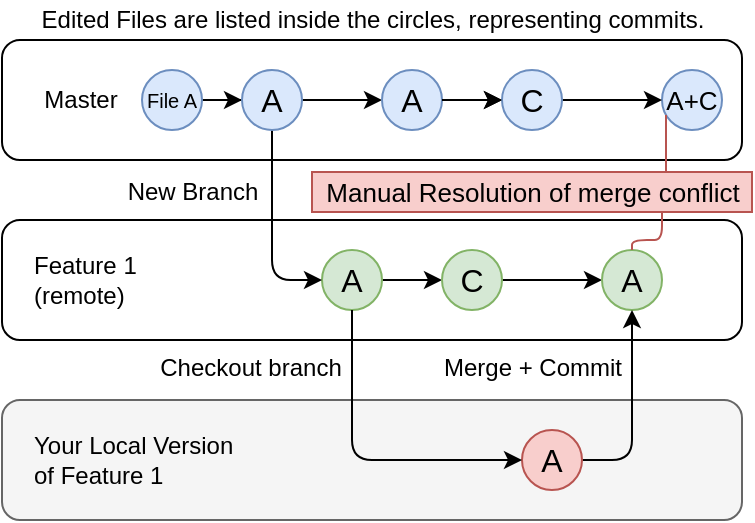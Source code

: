 <mxfile version="12.9.13" type="device"><diagram id="EzFtWqC5daD_IkPrDhh-" name="Page-1"><mxGraphModel dx="518" dy="389" grid="1" gridSize="10" guides="1" tooltips="1" connect="1" arrows="1" fold="1" page="1" pageScale="1" pageWidth="850" pageHeight="1100" math="0" shadow="0"><root><mxCell id="0"/><mxCell id="1" parent="0"/><mxCell id="GtR6QpdzJUDqf2qEIXxg-3" value="" style="rounded=1;whiteSpace=wrap;html=1;" parent="1" vertex="1"><mxGeometry x="120" y="250" width="370" height="60" as="geometry"/></mxCell><mxCell id="GtR6QpdzJUDqf2qEIXxg-16" value="" style="edgeStyle=orthogonalEdgeStyle;rounded=1;orthogonalLoop=1;jettySize=auto;html=1;" parent="1" source="GtR6QpdzJUDqf2qEIXxg-1" target="GtR6QpdzJUDqf2qEIXxg-15" edge="1"><mxGeometry relative="1" as="geometry"/></mxCell><mxCell id="GtR6QpdzJUDqf2qEIXxg-1" value="&lt;span style=&quot;font-size: 16px;&quot;&gt;A&lt;/span&gt;" style="ellipse;whiteSpace=wrap;html=1;aspect=fixed;fillColor=#d5e8d4;strokeColor=#82b366;fontSize=16;" parent="1" vertex="1"><mxGeometry x="280" y="265" width="30" height="30" as="geometry"/></mxCell><mxCell id="GtR6QpdzJUDqf2qEIXxg-18" value="" style="edgeStyle=orthogonalEdgeStyle;rounded=1;orthogonalLoop=1;jettySize=auto;html=1;" parent="1" source="GtR6QpdzJUDqf2qEIXxg-15" target="GtR6QpdzJUDqf2qEIXxg-17" edge="1"><mxGeometry relative="1" as="geometry"/></mxCell><mxCell id="GtR6QpdzJUDqf2qEIXxg-15" value="&lt;span style=&quot;font-size: 16px;&quot;&gt;C&lt;/span&gt;" style="ellipse;whiteSpace=wrap;html=1;aspect=fixed;fillColor=#d5e8d4;strokeColor=#82b366;fontSize=16;" parent="1" vertex="1"><mxGeometry x="340" y="265" width="30" height="30" as="geometry"/></mxCell><mxCell id="GtR6QpdzJUDqf2qEIXxg-17" value="&lt;span style=&quot;font-size: 16px;&quot;&gt;A&lt;/span&gt;" style="ellipse;whiteSpace=wrap;html=1;aspect=fixed;fillColor=#d5e8d4;strokeColor=#82b366;fontSize=16;" parent="1" vertex="1"><mxGeometry x="420" y="265" width="30" height="30" as="geometry"/></mxCell><mxCell id="GtR6QpdzJUDqf2qEIXxg-4" value="Feature 1&lt;br&gt;(remote)" style="text;html=1;align=left;verticalAlign=middle;resizable=0;points=[];autosize=1;" parent="1" vertex="1"><mxGeometry x="134" y="265" width="70" height="30" as="geometry"/></mxCell><mxCell id="GtR6QpdzJUDqf2qEIXxg-5" value="" style="rounded=1;whiteSpace=wrap;html=1;fillColor=#f5f5f5;strokeColor=#666666;fontColor=#333333;" parent="1" vertex="1"><mxGeometry x="120" y="340" width="370" height="60" as="geometry"/></mxCell><mxCell id="GtR6QpdzJUDqf2qEIXxg-19" style="edgeStyle=orthogonalEdgeStyle;rounded=1;orthogonalLoop=1;jettySize=auto;html=1;entryX=0.5;entryY=1;entryDx=0;entryDy=0;" parent="1" source="GtR6QpdzJUDqf2qEIXxg-6" target="GtR6QpdzJUDqf2qEIXxg-17" edge="1"><mxGeometry relative="1" as="geometry"/></mxCell><mxCell id="GtR6QpdzJUDqf2qEIXxg-6" value="&lt;span style=&quot;font-size: 16px&quot;&gt;A&lt;/span&gt;" style="ellipse;whiteSpace=wrap;html=1;aspect=fixed;fillColor=#f8cecc;strokeColor=#b85450;fontSize=16;" parent="1" vertex="1"><mxGeometry x="380" y="355" width="30" height="30" as="geometry"/></mxCell><mxCell id="GtR6QpdzJUDqf2qEIXxg-7" value="Your Local Version &lt;br&gt;of Feature 1" style="text;html=1;align=left;verticalAlign=middle;resizable=0;points=[];autosize=1;" parent="1" vertex="1"><mxGeometry x="134" y="355" width="120" height="30" as="geometry"/></mxCell><mxCell id="GtR6QpdzJUDqf2qEIXxg-8" value="" style="rounded=1;whiteSpace=wrap;html=1;" parent="1" vertex="1"><mxGeometry x="120" y="160" width="370" height="60" as="geometry"/></mxCell><mxCell id="GtR6QpdzJUDqf2qEIXxg-12" style="edgeStyle=orthogonalEdgeStyle;rounded=0;orthogonalLoop=1;jettySize=auto;html=1;" parent="1" source="GtR6QpdzJUDqf2qEIXxg-9" target="GtR6QpdzJUDqf2qEIXxg-11" edge="1"><mxGeometry relative="1" as="geometry"/></mxCell><mxCell id="GtR6QpdzJUDqf2qEIXxg-9" value="&lt;font style=&quot;font-size: 10px&quot;&gt;File A&lt;/font&gt;" style="ellipse;whiteSpace=wrap;html=1;aspect=fixed;fillColor=#dae8fc;strokeColor=#6c8ebf;align=center;" parent="1" vertex="1"><mxGeometry x="190" y="175" width="30" height="30" as="geometry"/></mxCell><mxCell id="GtR6QpdzJUDqf2qEIXxg-10" value="Master" style="text;html=1;align=center;verticalAlign=middle;resizable=0;points=[];autosize=1;" parent="1" vertex="1"><mxGeometry x="134" y="180" width="50" height="20" as="geometry"/></mxCell><mxCell id="GtR6QpdzJUDqf2qEIXxg-13" style="edgeStyle=orthogonalEdgeStyle;rounded=1;orthogonalLoop=1;jettySize=auto;html=1;entryX=0;entryY=0.5;entryDx=0;entryDy=0;" parent="1" source="GtR6QpdzJUDqf2qEIXxg-11" target="GtR6QpdzJUDqf2qEIXxg-1" edge="1"><mxGeometry relative="1" as="geometry"><Array as="points"><mxPoint x="255" y="280"/></Array></mxGeometry></mxCell><mxCell id="GtR6QpdzJUDqf2qEIXxg-22" style="edgeStyle=orthogonalEdgeStyle;rounded=1;orthogonalLoop=1;jettySize=auto;html=1;entryX=0;entryY=0.5;entryDx=0;entryDy=0;" parent="1" source="GtR6QpdzJUDqf2qEIXxg-11" target="GtR6QpdzJUDqf2qEIXxg-21" edge="1"><mxGeometry relative="1" as="geometry"/></mxCell><mxCell id="GtR6QpdzJUDqf2qEIXxg-11" value="&lt;span style=&quot;font-size: 16px;&quot;&gt;A&lt;/span&gt;" style="ellipse;whiteSpace=wrap;html=1;aspect=fixed;fillColor=#dae8fc;strokeColor=#6c8ebf;fontSize=16;" parent="1" vertex="1"><mxGeometry x="240" y="175" width="30" height="30" as="geometry"/></mxCell><mxCell id="GtR6QpdzJUDqf2qEIXxg-14" style="edgeStyle=orthogonalEdgeStyle;rounded=1;orthogonalLoop=1;jettySize=auto;html=1;entryX=0;entryY=0.5;entryDx=0;entryDy=0;" parent="1" source="GtR6QpdzJUDqf2qEIXxg-1" target="GtR6QpdzJUDqf2qEIXxg-6" edge="1"><mxGeometry relative="1" as="geometry"><Array as="points"><mxPoint x="295" y="370"/></Array></mxGeometry></mxCell><mxCell id="GtR6QpdzJUDqf2qEIXxg-20" value="&lt;span style=&quot;font-size: 13px;&quot;&gt;A+C&lt;/span&gt;" style="ellipse;whiteSpace=wrap;html=1;aspect=fixed;fillColor=#dae8fc;strokeColor=#6c8ebf;fontSize=13;" parent="1" vertex="1"><mxGeometry x="450" y="175" width="30" height="30" as="geometry"/></mxCell><mxCell id="GtR6QpdzJUDqf2qEIXxg-23" style="edgeStyle=orthogonalEdgeStyle;rounded=1;orthogonalLoop=1;jettySize=auto;html=1;" parent="1" source="YeoLCBE2rMp9iFLtoa3E-2" target="GtR6QpdzJUDqf2qEIXxg-20" edge="1"><mxGeometry relative="1" as="geometry"/></mxCell><mxCell id="YeoLCBE2rMp9iFLtoa3E-3" value="" style="edgeStyle=orthogonalEdgeStyle;rounded=0;orthogonalLoop=1;jettySize=auto;html=1;fontSize=13;" edge="1" parent="1" source="GtR6QpdzJUDqf2qEIXxg-21" target="YeoLCBE2rMp9iFLtoa3E-2"><mxGeometry relative="1" as="geometry"/></mxCell><mxCell id="GtR6QpdzJUDqf2qEIXxg-21" value="&lt;span style=&quot;font-size: 16px&quot;&gt;A&lt;/span&gt;" style="ellipse;whiteSpace=wrap;html=1;aspect=fixed;fillColor=#dae8fc;strokeColor=#6c8ebf;fontSize=16;" parent="1" vertex="1"><mxGeometry x="310" y="175" width="30" height="30" as="geometry"/></mxCell><mxCell id="GtR6QpdzJUDqf2qEIXxg-24" style="edgeStyle=orthogonalEdgeStyle;rounded=1;orthogonalLoop=1;jettySize=auto;html=1;fillColor=#f8cecc;strokeColor=#b85450;endArrow=none;endFill=0;" parent="1" source="YeoLCBE2rMp9iFLtoa3E-5" target="GtR6QpdzJUDqf2qEIXxg-20" edge="1"><mxGeometry relative="1" as="geometry"><Array as="points"><mxPoint x="435" y="235"/><mxPoint x="465" y="235"/></Array></mxGeometry></mxCell><mxCell id="GtR6QpdzJUDqf2qEIXxg-25" value="New Branch" style="text;html=1;align=center;verticalAlign=middle;resizable=0;points=[];autosize=1;" parent="1" vertex="1"><mxGeometry x="175" y="226" width="80" height="20" as="geometry"/></mxCell><mxCell id="GtR6QpdzJUDqf2qEIXxg-26" value="Checkout branch" style="text;html=1;align=center;verticalAlign=middle;resizable=0;points=[];autosize=1;" parent="1" vertex="1"><mxGeometry x="189" y="314" width="110" height="20" as="geometry"/></mxCell><mxCell id="GtR6QpdzJUDqf2qEIXxg-27" value="Merge + Commit" style="text;html=1;align=center;verticalAlign=middle;resizable=0;points=[];autosize=1;" parent="1" vertex="1"><mxGeometry x="335" y="314" width="100" height="20" as="geometry"/></mxCell><mxCell id="YeoLCBE2rMp9iFLtoa3E-1" value="Edited Files are listed inside the circles, representing commits." style="text;html=1;align=center;verticalAlign=middle;resizable=0;points=[];autosize=1;" vertex="1" parent="1"><mxGeometry x="130" y="140" width="350" height="20" as="geometry"/></mxCell><mxCell id="YeoLCBE2rMp9iFLtoa3E-2" value="&lt;span style=&quot;font-size: 16px&quot;&gt;C&lt;/span&gt;" style="ellipse;whiteSpace=wrap;html=1;aspect=fixed;fillColor=#dae8fc;strokeColor=#6c8ebf;fontSize=16;" vertex="1" parent="1"><mxGeometry x="370" y="175" width="30" height="30" as="geometry"/></mxCell><mxCell id="YeoLCBE2rMp9iFLtoa3E-4" style="edgeStyle=orthogonalEdgeStyle;rounded=1;orthogonalLoop=1;jettySize=auto;html=1;" edge="1" parent="1" source="GtR6QpdzJUDqf2qEIXxg-21" target="YeoLCBE2rMp9iFLtoa3E-2"><mxGeometry relative="1" as="geometry"><mxPoint x="340" y="190" as="sourcePoint"/><mxPoint x="450" y="190" as="targetPoint"/></mxGeometry></mxCell><mxCell id="YeoLCBE2rMp9iFLtoa3E-5" value="Manual Resolution of merge conflict" style="text;html=1;align=center;verticalAlign=middle;resizable=0;points=[];autosize=1;fontSize=13;fillColor=#f8cecc;strokeColor=#b85450;" vertex="1" parent="1"><mxGeometry x="275" y="226" width="220" height="20" as="geometry"/></mxCell><mxCell id="YeoLCBE2rMp9iFLtoa3E-6" style="edgeStyle=orthogonalEdgeStyle;rounded=1;orthogonalLoop=1;jettySize=auto;html=1;fillColor=#f8cecc;strokeColor=#b85450;endArrow=none;endFill=0;" edge="1" parent="1" source="GtR6QpdzJUDqf2qEIXxg-17" target="YeoLCBE2rMp9iFLtoa3E-5"><mxGeometry relative="1" as="geometry"><Array as="points"><mxPoint x="435" y="260"/><mxPoint x="450" y="260"/></Array><mxPoint x="435" y="265" as="sourcePoint"/><mxPoint x="465" y="205" as="targetPoint"/></mxGeometry></mxCell></root></mxGraphModel></diagram></mxfile>